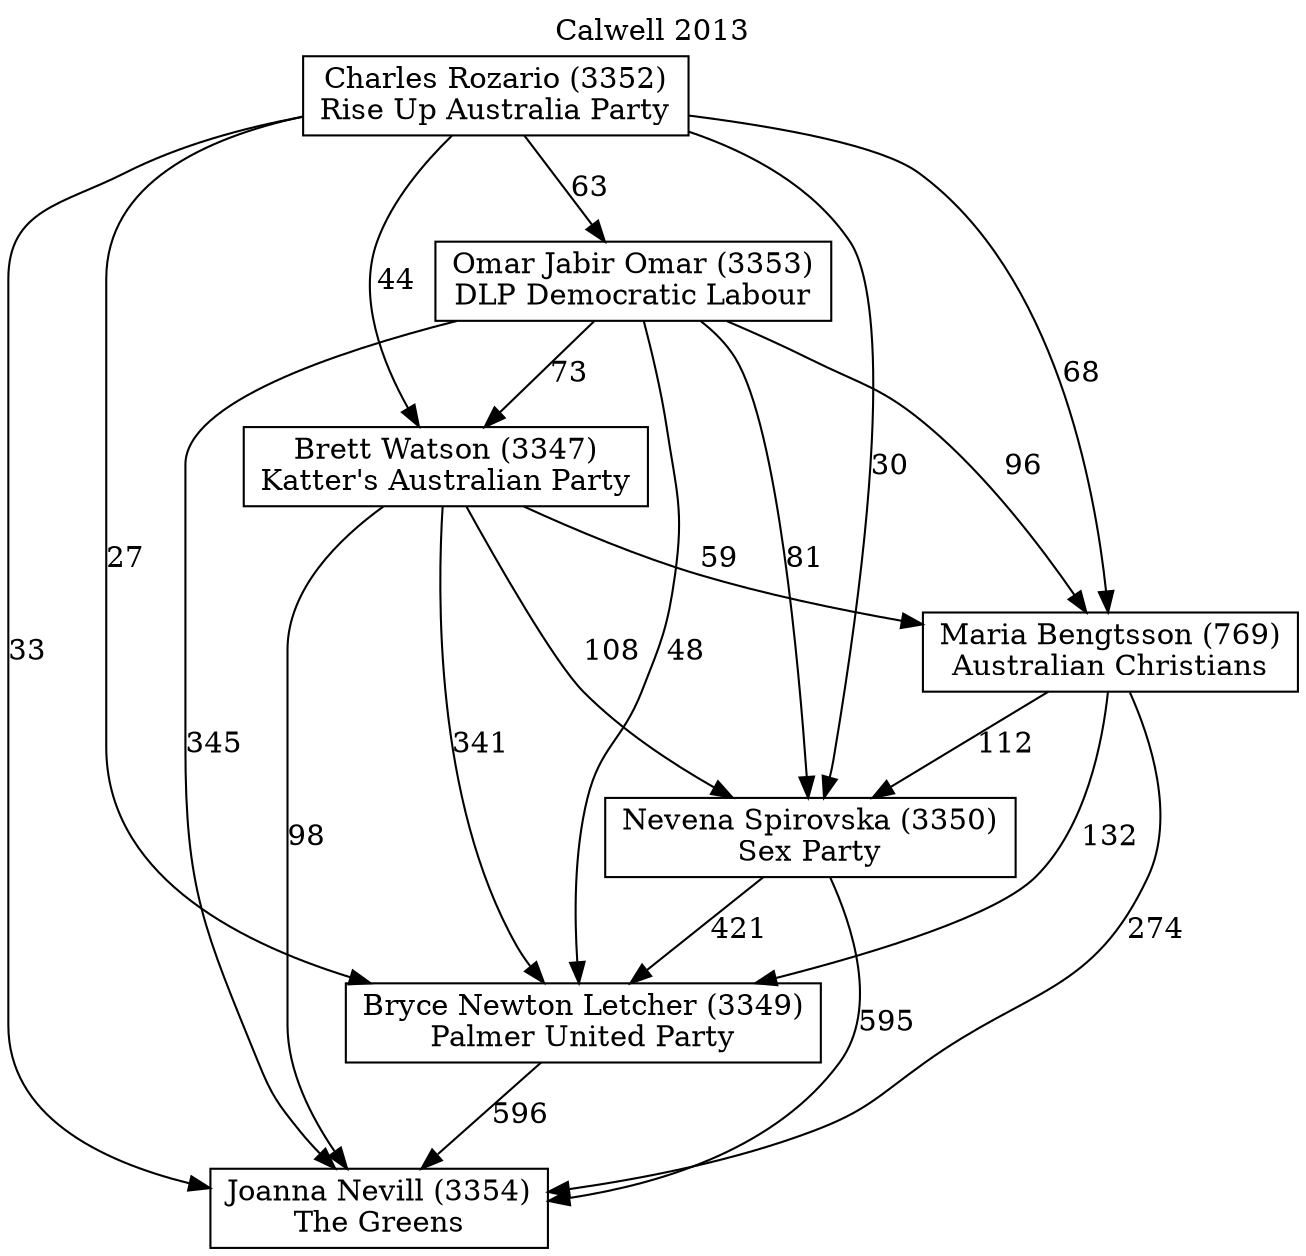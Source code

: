 // House preference flow
digraph "Joanna Nevill (3354)_Calwell_2013" {
	graph [label="Calwell 2013" labelloc=t mclimit=10]
	node [shape=box]
	"Joanna Nevill (3354)" [label="Joanna Nevill (3354)
The Greens"]
	"Bryce Newton Letcher (3349)" [label="Bryce Newton Letcher (3349)
Palmer United Party"]
	"Nevena Spirovska (3350)" [label="Nevena Spirovska (3350)
Sex Party"]
	"Maria Bengtsson (769)" [label="Maria Bengtsson (769)
Australian Christians"]
	"Brett Watson (3347)" [label="Brett Watson (3347)
Katter's Australian Party"]
	"Omar Jabir Omar (3353)" [label="Omar Jabir Omar (3353)
DLP Democratic Labour"]
	"Charles Rozario (3352)" [label="Charles Rozario (3352)
Rise Up Australia Party"]
	"Joanna Nevill (3354)" [label="Joanna Nevill (3354)
The Greens"]
	"Nevena Spirovska (3350)" [label="Nevena Spirovska (3350)
Sex Party"]
	"Maria Bengtsson (769)" [label="Maria Bengtsson (769)
Australian Christians"]
	"Brett Watson (3347)" [label="Brett Watson (3347)
Katter's Australian Party"]
	"Omar Jabir Omar (3353)" [label="Omar Jabir Omar (3353)
DLP Democratic Labour"]
	"Charles Rozario (3352)" [label="Charles Rozario (3352)
Rise Up Australia Party"]
	"Joanna Nevill (3354)" [label="Joanna Nevill (3354)
The Greens"]
	"Maria Bengtsson (769)" [label="Maria Bengtsson (769)
Australian Christians"]
	"Brett Watson (3347)" [label="Brett Watson (3347)
Katter's Australian Party"]
	"Omar Jabir Omar (3353)" [label="Omar Jabir Omar (3353)
DLP Democratic Labour"]
	"Charles Rozario (3352)" [label="Charles Rozario (3352)
Rise Up Australia Party"]
	"Joanna Nevill (3354)" [label="Joanna Nevill (3354)
The Greens"]
	"Brett Watson (3347)" [label="Brett Watson (3347)
Katter's Australian Party"]
	"Omar Jabir Omar (3353)" [label="Omar Jabir Omar (3353)
DLP Democratic Labour"]
	"Charles Rozario (3352)" [label="Charles Rozario (3352)
Rise Up Australia Party"]
	"Joanna Nevill (3354)" [label="Joanna Nevill (3354)
The Greens"]
	"Omar Jabir Omar (3353)" [label="Omar Jabir Omar (3353)
DLP Democratic Labour"]
	"Charles Rozario (3352)" [label="Charles Rozario (3352)
Rise Up Australia Party"]
	"Joanna Nevill (3354)" [label="Joanna Nevill (3354)
The Greens"]
	"Charles Rozario (3352)" [label="Charles Rozario (3352)
Rise Up Australia Party"]
	"Charles Rozario (3352)" [label="Charles Rozario (3352)
Rise Up Australia Party"]
	"Omar Jabir Omar (3353)" [label="Omar Jabir Omar (3353)
DLP Democratic Labour"]
	"Charles Rozario (3352)" [label="Charles Rozario (3352)
Rise Up Australia Party"]
	"Charles Rozario (3352)" [label="Charles Rozario (3352)
Rise Up Australia Party"]
	"Brett Watson (3347)" [label="Brett Watson (3347)
Katter's Australian Party"]
	"Omar Jabir Omar (3353)" [label="Omar Jabir Omar (3353)
DLP Democratic Labour"]
	"Charles Rozario (3352)" [label="Charles Rozario (3352)
Rise Up Australia Party"]
	"Brett Watson (3347)" [label="Brett Watson (3347)
Katter's Australian Party"]
	"Charles Rozario (3352)" [label="Charles Rozario (3352)
Rise Up Australia Party"]
	"Charles Rozario (3352)" [label="Charles Rozario (3352)
Rise Up Australia Party"]
	"Omar Jabir Omar (3353)" [label="Omar Jabir Omar (3353)
DLP Democratic Labour"]
	"Charles Rozario (3352)" [label="Charles Rozario (3352)
Rise Up Australia Party"]
	"Charles Rozario (3352)" [label="Charles Rozario (3352)
Rise Up Australia Party"]
	"Maria Bengtsson (769)" [label="Maria Bengtsson (769)
Australian Christians"]
	"Brett Watson (3347)" [label="Brett Watson (3347)
Katter's Australian Party"]
	"Omar Jabir Omar (3353)" [label="Omar Jabir Omar (3353)
DLP Democratic Labour"]
	"Charles Rozario (3352)" [label="Charles Rozario (3352)
Rise Up Australia Party"]
	"Maria Bengtsson (769)" [label="Maria Bengtsson (769)
Australian Christians"]
	"Omar Jabir Omar (3353)" [label="Omar Jabir Omar (3353)
DLP Democratic Labour"]
	"Charles Rozario (3352)" [label="Charles Rozario (3352)
Rise Up Australia Party"]
	"Maria Bengtsson (769)" [label="Maria Bengtsson (769)
Australian Christians"]
	"Charles Rozario (3352)" [label="Charles Rozario (3352)
Rise Up Australia Party"]
	"Charles Rozario (3352)" [label="Charles Rozario (3352)
Rise Up Australia Party"]
	"Omar Jabir Omar (3353)" [label="Omar Jabir Omar (3353)
DLP Democratic Labour"]
	"Charles Rozario (3352)" [label="Charles Rozario (3352)
Rise Up Australia Party"]
	"Charles Rozario (3352)" [label="Charles Rozario (3352)
Rise Up Australia Party"]
	"Brett Watson (3347)" [label="Brett Watson (3347)
Katter's Australian Party"]
	"Omar Jabir Omar (3353)" [label="Omar Jabir Omar (3353)
DLP Democratic Labour"]
	"Charles Rozario (3352)" [label="Charles Rozario (3352)
Rise Up Australia Party"]
	"Brett Watson (3347)" [label="Brett Watson (3347)
Katter's Australian Party"]
	"Charles Rozario (3352)" [label="Charles Rozario (3352)
Rise Up Australia Party"]
	"Charles Rozario (3352)" [label="Charles Rozario (3352)
Rise Up Australia Party"]
	"Omar Jabir Omar (3353)" [label="Omar Jabir Omar (3353)
DLP Democratic Labour"]
	"Charles Rozario (3352)" [label="Charles Rozario (3352)
Rise Up Australia Party"]
	"Charles Rozario (3352)" [label="Charles Rozario (3352)
Rise Up Australia Party"]
	"Nevena Spirovska (3350)" [label="Nevena Spirovska (3350)
Sex Party"]
	"Maria Bengtsson (769)" [label="Maria Bengtsson (769)
Australian Christians"]
	"Brett Watson (3347)" [label="Brett Watson (3347)
Katter's Australian Party"]
	"Omar Jabir Omar (3353)" [label="Omar Jabir Omar (3353)
DLP Democratic Labour"]
	"Charles Rozario (3352)" [label="Charles Rozario (3352)
Rise Up Australia Party"]
	"Nevena Spirovska (3350)" [label="Nevena Spirovska (3350)
Sex Party"]
	"Brett Watson (3347)" [label="Brett Watson (3347)
Katter's Australian Party"]
	"Omar Jabir Omar (3353)" [label="Omar Jabir Omar (3353)
DLP Democratic Labour"]
	"Charles Rozario (3352)" [label="Charles Rozario (3352)
Rise Up Australia Party"]
	"Nevena Spirovska (3350)" [label="Nevena Spirovska (3350)
Sex Party"]
	"Omar Jabir Omar (3353)" [label="Omar Jabir Omar (3353)
DLP Democratic Labour"]
	"Charles Rozario (3352)" [label="Charles Rozario (3352)
Rise Up Australia Party"]
	"Nevena Spirovska (3350)" [label="Nevena Spirovska (3350)
Sex Party"]
	"Charles Rozario (3352)" [label="Charles Rozario (3352)
Rise Up Australia Party"]
	"Charles Rozario (3352)" [label="Charles Rozario (3352)
Rise Up Australia Party"]
	"Omar Jabir Omar (3353)" [label="Omar Jabir Omar (3353)
DLP Democratic Labour"]
	"Charles Rozario (3352)" [label="Charles Rozario (3352)
Rise Up Australia Party"]
	"Charles Rozario (3352)" [label="Charles Rozario (3352)
Rise Up Australia Party"]
	"Brett Watson (3347)" [label="Brett Watson (3347)
Katter's Australian Party"]
	"Omar Jabir Omar (3353)" [label="Omar Jabir Omar (3353)
DLP Democratic Labour"]
	"Charles Rozario (3352)" [label="Charles Rozario (3352)
Rise Up Australia Party"]
	"Brett Watson (3347)" [label="Brett Watson (3347)
Katter's Australian Party"]
	"Charles Rozario (3352)" [label="Charles Rozario (3352)
Rise Up Australia Party"]
	"Charles Rozario (3352)" [label="Charles Rozario (3352)
Rise Up Australia Party"]
	"Omar Jabir Omar (3353)" [label="Omar Jabir Omar (3353)
DLP Democratic Labour"]
	"Charles Rozario (3352)" [label="Charles Rozario (3352)
Rise Up Australia Party"]
	"Charles Rozario (3352)" [label="Charles Rozario (3352)
Rise Up Australia Party"]
	"Maria Bengtsson (769)" [label="Maria Bengtsson (769)
Australian Christians"]
	"Brett Watson (3347)" [label="Brett Watson (3347)
Katter's Australian Party"]
	"Omar Jabir Omar (3353)" [label="Omar Jabir Omar (3353)
DLP Democratic Labour"]
	"Charles Rozario (3352)" [label="Charles Rozario (3352)
Rise Up Australia Party"]
	"Maria Bengtsson (769)" [label="Maria Bengtsson (769)
Australian Christians"]
	"Omar Jabir Omar (3353)" [label="Omar Jabir Omar (3353)
DLP Democratic Labour"]
	"Charles Rozario (3352)" [label="Charles Rozario (3352)
Rise Up Australia Party"]
	"Maria Bengtsson (769)" [label="Maria Bengtsson (769)
Australian Christians"]
	"Charles Rozario (3352)" [label="Charles Rozario (3352)
Rise Up Australia Party"]
	"Charles Rozario (3352)" [label="Charles Rozario (3352)
Rise Up Australia Party"]
	"Omar Jabir Omar (3353)" [label="Omar Jabir Omar (3353)
DLP Democratic Labour"]
	"Charles Rozario (3352)" [label="Charles Rozario (3352)
Rise Up Australia Party"]
	"Charles Rozario (3352)" [label="Charles Rozario (3352)
Rise Up Australia Party"]
	"Brett Watson (3347)" [label="Brett Watson (3347)
Katter's Australian Party"]
	"Omar Jabir Omar (3353)" [label="Omar Jabir Omar (3353)
DLP Democratic Labour"]
	"Charles Rozario (3352)" [label="Charles Rozario (3352)
Rise Up Australia Party"]
	"Brett Watson (3347)" [label="Brett Watson (3347)
Katter's Australian Party"]
	"Charles Rozario (3352)" [label="Charles Rozario (3352)
Rise Up Australia Party"]
	"Charles Rozario (3352)" [label="Charles Rozario (3352)
Rise Up Australia Party"]
	"Omar Jabir Omar (3353)" [label="Omar Jabir Omar (3353)
DLP Democratic Labour"]
	"Charles Rozario (3352)" [label="Charles Rozario (3352)
Rise Up Australia Party"]
	"Charles Rozario (3352)" [label="Charles Rozario (3352)
Rise Up Australia Party"]
	"Bryce Newton Letcher (3349)" [label="Bryce Newton Letcher (3349)
Palmer United Party"]
	"Nevena Spirovska (3350)" [label="Nevena Spirovska (3350)
Sex Party"]
	"Maria Bengtsson (769)" [label="Maria Bengtsson (769)
Australian Christians"]
	"Brett Watson (3347)" [label="Brett Watson (3347)
Katter's Australian Party"]
	"Omar Jabir Omar (3353)" [label="Omar Jabir Omar (3353)
DLP Democratic Labour"]
	"Charles Rozario (3352)" [label="Charles Rozario (3352)
Rise Up Australia Party"]
	"Bryce Newton Letcher (3349)" [label="Bryce Newton Letcher (3349)
Palmer United Party"]
	"Maria Bengtsson (769)" [label="Maria Bengtsson (769)
Australian Christians"]
	"Brett Watson (3347)" [label="Brett Watson (3347)
Katter's Australian Party"]
	"Omar Jabir Omar (3353)" [label="Omar Jabir Omar (3353)
DLP Democratic Labour"]
	"Charles Rozario (3352)" [label="Charles Rozario (3352)
Rise Up Australia Party"]
	"Bryce Newton Letcher (3349)" [label="Bryce Newton Letcher (3349)
Palmer United Party"]
	"Brett Watson (3347)" [label="Brett Watson (3347)
Katter's Australian Party"]
	"Omar Jabir Omar (3353)" [label="Omar Jabir Omar (3353)
DLP Democratic Labour"]
	"Charles Rozario (3352)" [label="Charles Rozario (3352)
Rise Up Australia Party"]
	"Bryce Newton Letcher (3349)" [label="Bryce Newton Letcher (3349)
Palmer United Party"]
	"Omar Jabir Omar (3353)" [label="Omar Jabir Omar (3353)
DLP Democratic Labour"]
	"Charles Rozario (3352)" [label="Charles Rozario (3352)
Rise Up Australia Party"]
	"Bryce Newton Letcher (3349)" [label="Bryce Newton Letcher (3349)
Palmer United Party"]
	"Charles Rozario (3352)" [label="Charles Rozario (3352)
Rise Up Australia Party"]
	"Charles Rozario (3352)" [label="Charles Rozario (3352)
Rise Up Australia Party"]
	"Omar Jabir Omar (3353)" [label="Omar Jabir Omar (3353)
DLP Democratic Labour"]
	"Charles Rozario (3352)" [label="Charles Rozario (3352)
Rise Up Australia Party"]
	"Charles Rozario (3352)" [label="Charles Rozario (3352)
Rise Up Australia Party"]
	"Brett Watson (3347)" [label="Brett Watson (3347)
Katter's Australian Party"]
	"Omar Jabir Omar (3353)" [label="Omar Jabir Omar (3353)
DLP Democratic Labour"]
	"Charles Rozario (3352)" [label="Charles Rozario (3352)
Rise Up Australia Party"]
	"Brett Watson (3347)" [label="Brett Watson (3347)
Katter's Australian Party"]
	"Charles Rozario (3352)" [label="Charles Rozario (3352)
Rise Up Australia Party"]
	"Charles Rozario (3352)" [label="Charles Rozario (3352)
Rise Up Australia Party"]
	"Omar Jabir Omar (3353)" [label="Omar Jabir Omar (3353)
DLP Democratic Labour"]
	"Charles Rozario (3352)" [label="Charles Rozario (3352)
Rise Up Australia Party"]
	"Charles Rozario (3352)" [label="Charles Rozario (3352)
Rise Up Australia Party"]
	"Maria Bengtsson (769)" [label="Maria Bengtsson (769)
Australian Christians"]
	"Brett Watson (3347)" [label="Brett Watson (3347)
Katter's Australian Party"]
	"Omar Jabir Omar (3353)" [label="Omar Jabir Omar (3353)
DLP Democratic Labour"]
	"Charles Rozario (3352)" [label="Charles Rozario (3352)
Rise Up Australia Party"]
	"Maria Bengtsson (769)" [label="Maria Bengtsson (769)
Australian Christians"]
	"Omar Jabir Omar (3353)" [label="Omar Jabir Omar (3353)
DLP Democratic Labour"]
	"Charles Rozario (3352)" [label="Charles Rozario (3352)
Rise Up Australia Party"]
	"Maria Bengtsson (769)" [label="Maria Bengtsson (769)
Australian Christians"]
	"Charles Rozario (3352)" [label="Charles Rozario (3352)
Rise Up Australia Party"]
	"Charles Rozario (3352)" [label="Charles Rozario (3352)
Rise Up Australia Party"]
	"Omar Jabir Omar (3353)" [label="Omar Jabir Omar (3353)
DLP Democratic Labour"]
	"Charles Rozario (3352)" [label="Charles Rozario (3352)
Rise Up Australia Party"]
	"Charles Rozario (3352)" [label="Charles Rozario (3352)
Rise Up Australia Party"]
	"Brett Watson (3347)" [label="Brett Watson (3347)
Katter's Australian Party"]
	"Omar Jabir Omar (3353)" [label="Omar Jabir Omar (3353)
DLP Democratic Labour"]
	"Charles Rozario (3352)" [label="Charles Rozario (3352)
Rise Up Australia Party"]
	"Brett Watson (3347)" [label="Brett Watson (3347)
Katter's Australian Party"]
	"Charles Rozario (3352)" [label="Charles Rozario (3352)
Rise Up Australia Party"]
	"Charles Rozario (3352)" [label="Charles Rozario (3352)
Rise Up Australia Party"]
	"Omar Jabir Omar (3353)" [label="Omar Jabir Omar (3353)
DLP Democratic Labour"]
	"Charles Rozario (3352)" [label="Charles Rozario (3352)
Rise Up Australia Party"]
	"Charles Rozario (3352)" [label="Charles Rozario (3352)
Rise Up Australia Party"]
	"Nevena Spirovska (3350)" [label="Nevena Spirovska (3350)
Sex Party"]
	"Maria Bengtsson (769)" [label="Maria Bengtsson (769)
Australian Christians"]
	"Brett Watson (3347)" [label="Brett Watson (3347)
Katter's Australian Party"]
	"Omar Jabir Omar (3353)" [label="Omar Jabir Omar (3353)
DLP Democratic Labour"]
	"Charles Rozario (3352)" [label="Charles Rozario (3352)
Rise Up Australia Party"]
	"Nevena Spirovska (3350)" [label="Nevena Spirovska (3350)
Sex Party"]
	"Brett Watson (3347)" [label="Brett Watson (3347)
Katter's Australian Party"]
	"Omar Jabir Omar (3353)" [label="Omar Jabir Omar (3353)
DLP Democratic Labour"]
	"Charles Rozario (3352)" [label="Charles Rozario (3352)
Rise Up Australia Party"]
	"Nevena Spirovska (3350)" [label="Nevena Spirovska (3350)
Sex Party"]
	"Omar Jabir Omar (3353)" [label="Omar Jabir Omar (3353)
DLP Democratic Labour"]
	"Charles Rozario (3352)" [label="Charles Rozario (3352)
Rise Up Australia Party"]
	"Nevena Spirovska (3350)" [label="Nevena Spirovska (3350)
Sex Party"]
	"Charles Rozario (3352)" [label="Charles Rozario (3352)
Rise Up Australia Party"]
	"Charles Rozario (3352)" [label="Charles Rozario (3352)
Rise Up Australia Party"]
	"Omar Jabir Omar (3353)" [label="Omar Jabir Omar (3353)
DLP Democratic Labour"]
	"Charles Rozario (3352)" [label="Charles Rozario (3352)
Rise Up Australia Party"]
	"Charles Rozario (3352)" [label="Charles Rozario (3352)
Rise Up Australia Party"]
	"Brett Watson (3347)" [label="Brett Watson (3347)
Katter's Australian Party"]
	"Omar Jabir Omar (3353)" [label="Omar Jabir Omar (3353)
DLP Democratic Labour"]
	"Charles Rozario (3352)" [label="Charles Rozario (3352)
Rise Up Australia Party"]
	"Brett Watson (3347)" [label="Brett Watson (3347)
Katter's Australian Party"]
	"Charles Rozario (3352)" [label="Charles Rozario (3352)
Rise Up Australia Party"]
	"Charles Rozario (3352)" [label="Charles Rozario (3352)
Rise Up Australia Party"]
	"Omar Jabir Omar (3353)" [label="Omar Jabir Omar (3353)
DLP Democratic Labour"]
	"Charles Rozario (3352)" [label="Charles Rozario (3352)
Rise Up Australia Party"]
	"Charles Rozario (3352)" [label="Charles Rozario (3352)
Rise Up Australia Party"]
	"Maria Bengtsson (769)" [label="Maria Bengtsson (769)
Australian Christians"]
	"Brett Watson (3347)" [label="Brett Watson (3347)
Katter's Australian Party"]
	"Omar Jabir Omar (3353)" [label="Omar Jabir Omar (3353)
DLP Democratic Labour"]
	"Charles Rozario (3352)" [label="Charles Rozario (3352)
Rise Up Australia Party"]
	"Maria Bengtsson (769)" [label="Maria Bengtsson (769)
Australian Christians"]
	"Omar Jabir Omar (3353)" [label="Omar Jabir Omar (3353)
DLP Democratic Labour"]
	"Charles Rozario (3352)" [label="Charles Rozario (3352)
Rise Up Australia Party"]
	"Maria Bengtsson (769)" [label="Maria Bengtsson (769)
Australian Christians"]
	"Charles Rozario (3352)" [label="Charles Rozario (3352)
Rise Up Australia Party"]
	"Charles Rozario (3352)" [label="Charles Rozario (3352)
Rise Up Australia Party"]
	"Omar Jabir Omar (3353)" [label="Omar Jabir Omar (3353)
DLP Democratic Labour"]
	"Charles Rozario (3352)" [label="Charles Rozario (3352)
Rise Up Australia Party"]
	"Charles Rozario (3352)" [label="Charles Rozario (3352)
Rise Up Australia Party"]
	"Brett Watson (3347)" [label="Brett Watson (3347)
Katter's Australian Party"]
	"Omar Jabir Omar (3353)" [label="Omar Jabir Omar (3353)
DLP Democratic Labour"]
	"Charles Rozario (3352)" [label="Charles Rozario (3352)
Rise Up Australia Party"]
	"Brett Watson (3347)" [label="Brett Watson (3347)
Katter's Australian Party"]
	"Charles Rozario (3352)" [label="Charles Rozario (3352)
Rise Up Australia Party"]
	"Charles Rozario (3352)" [label="Charles Rozario (3352)
Rise Up Australia Party"]
	"Omar Jabir Omar (3353)" [label="Omar Jabir Omar (3353)
DLP Democratic Labour"]
	"Charles Rozario (3352)" [label="Charles Rozario (3352)
Rise Up Australia Party"]
	"Charles Rozario (3352)" [label="Charles Rozario (3352)
Rise Up Australia Party"]
	"Bryce Newton Letcher (3349)" -> "Joanna Nevill (3354)" [label=596]
	"Nevena Spirovska (3350)" -> "Bryce Newton Letcher (3349)" [label=421]
	"Maria Bengtsson (769)" -> "Nevena Spirovska (3350)" [label=112]
	"Brett Watson (3347)" -> "Maria Bengtsson (769)" [label=59]
	"Omar Jabir Omar (3353)" -> "Brett Watson (3347)" [label=73]
	"Charles Rozario (3352)" -> "Omar Jabir Omar (3353)" [label=63]
	"Nevena Spirovska (3350)" -> "Joanna Nevill (3354)" [label=595]
	"Maria Bengtsson (769)" -> "Joanna Nevill (3354)" [label=274]
	"Brett Watson (3347)" -> "Joanna Nevill (3354)" [label=98]
	"Omar Jabir Omar (3353)" -> "Joanna Nevill (3354)" [label=345]
	"Charles Rozario (3352)" -> "Joanna Nevill (3354)" [label=33]
	"Charles Rozario (3352)" -> "Brett Watson (3347)" [label=44]
	"Omar Jabir Omar (3353)" -> "Maria Bengtsson (769)" [label=96]
	"Charles Rozario (3352)" -> "Maria Bengtsson (769)" [label=68]
	"Brett Watson (3347)" -> "Nevena Spirovska (3350)" [label=108]
	"Omar Jabir Omar (3353)" -> "Nevena Spirovska (3350)" [label=81]
	"Charles Rozario (3352)" -> "Nevena Spirovska (3350)" [label=30]
	"Maria Bengtsson (769)" -> "Bryce Newton Letcher (3349)" [label=132]
	"Brett Watson (3347)" -> "Bryce Newton Letcher (3349)" [label=341]
	"Omar Jabir Omar (3353)" -> "Bryce Newton Letcher (3349)" [label=48]
	"Charles Rozario (3352)" -> "Bryce Newton Letcher (3349)" [label=27]
}
